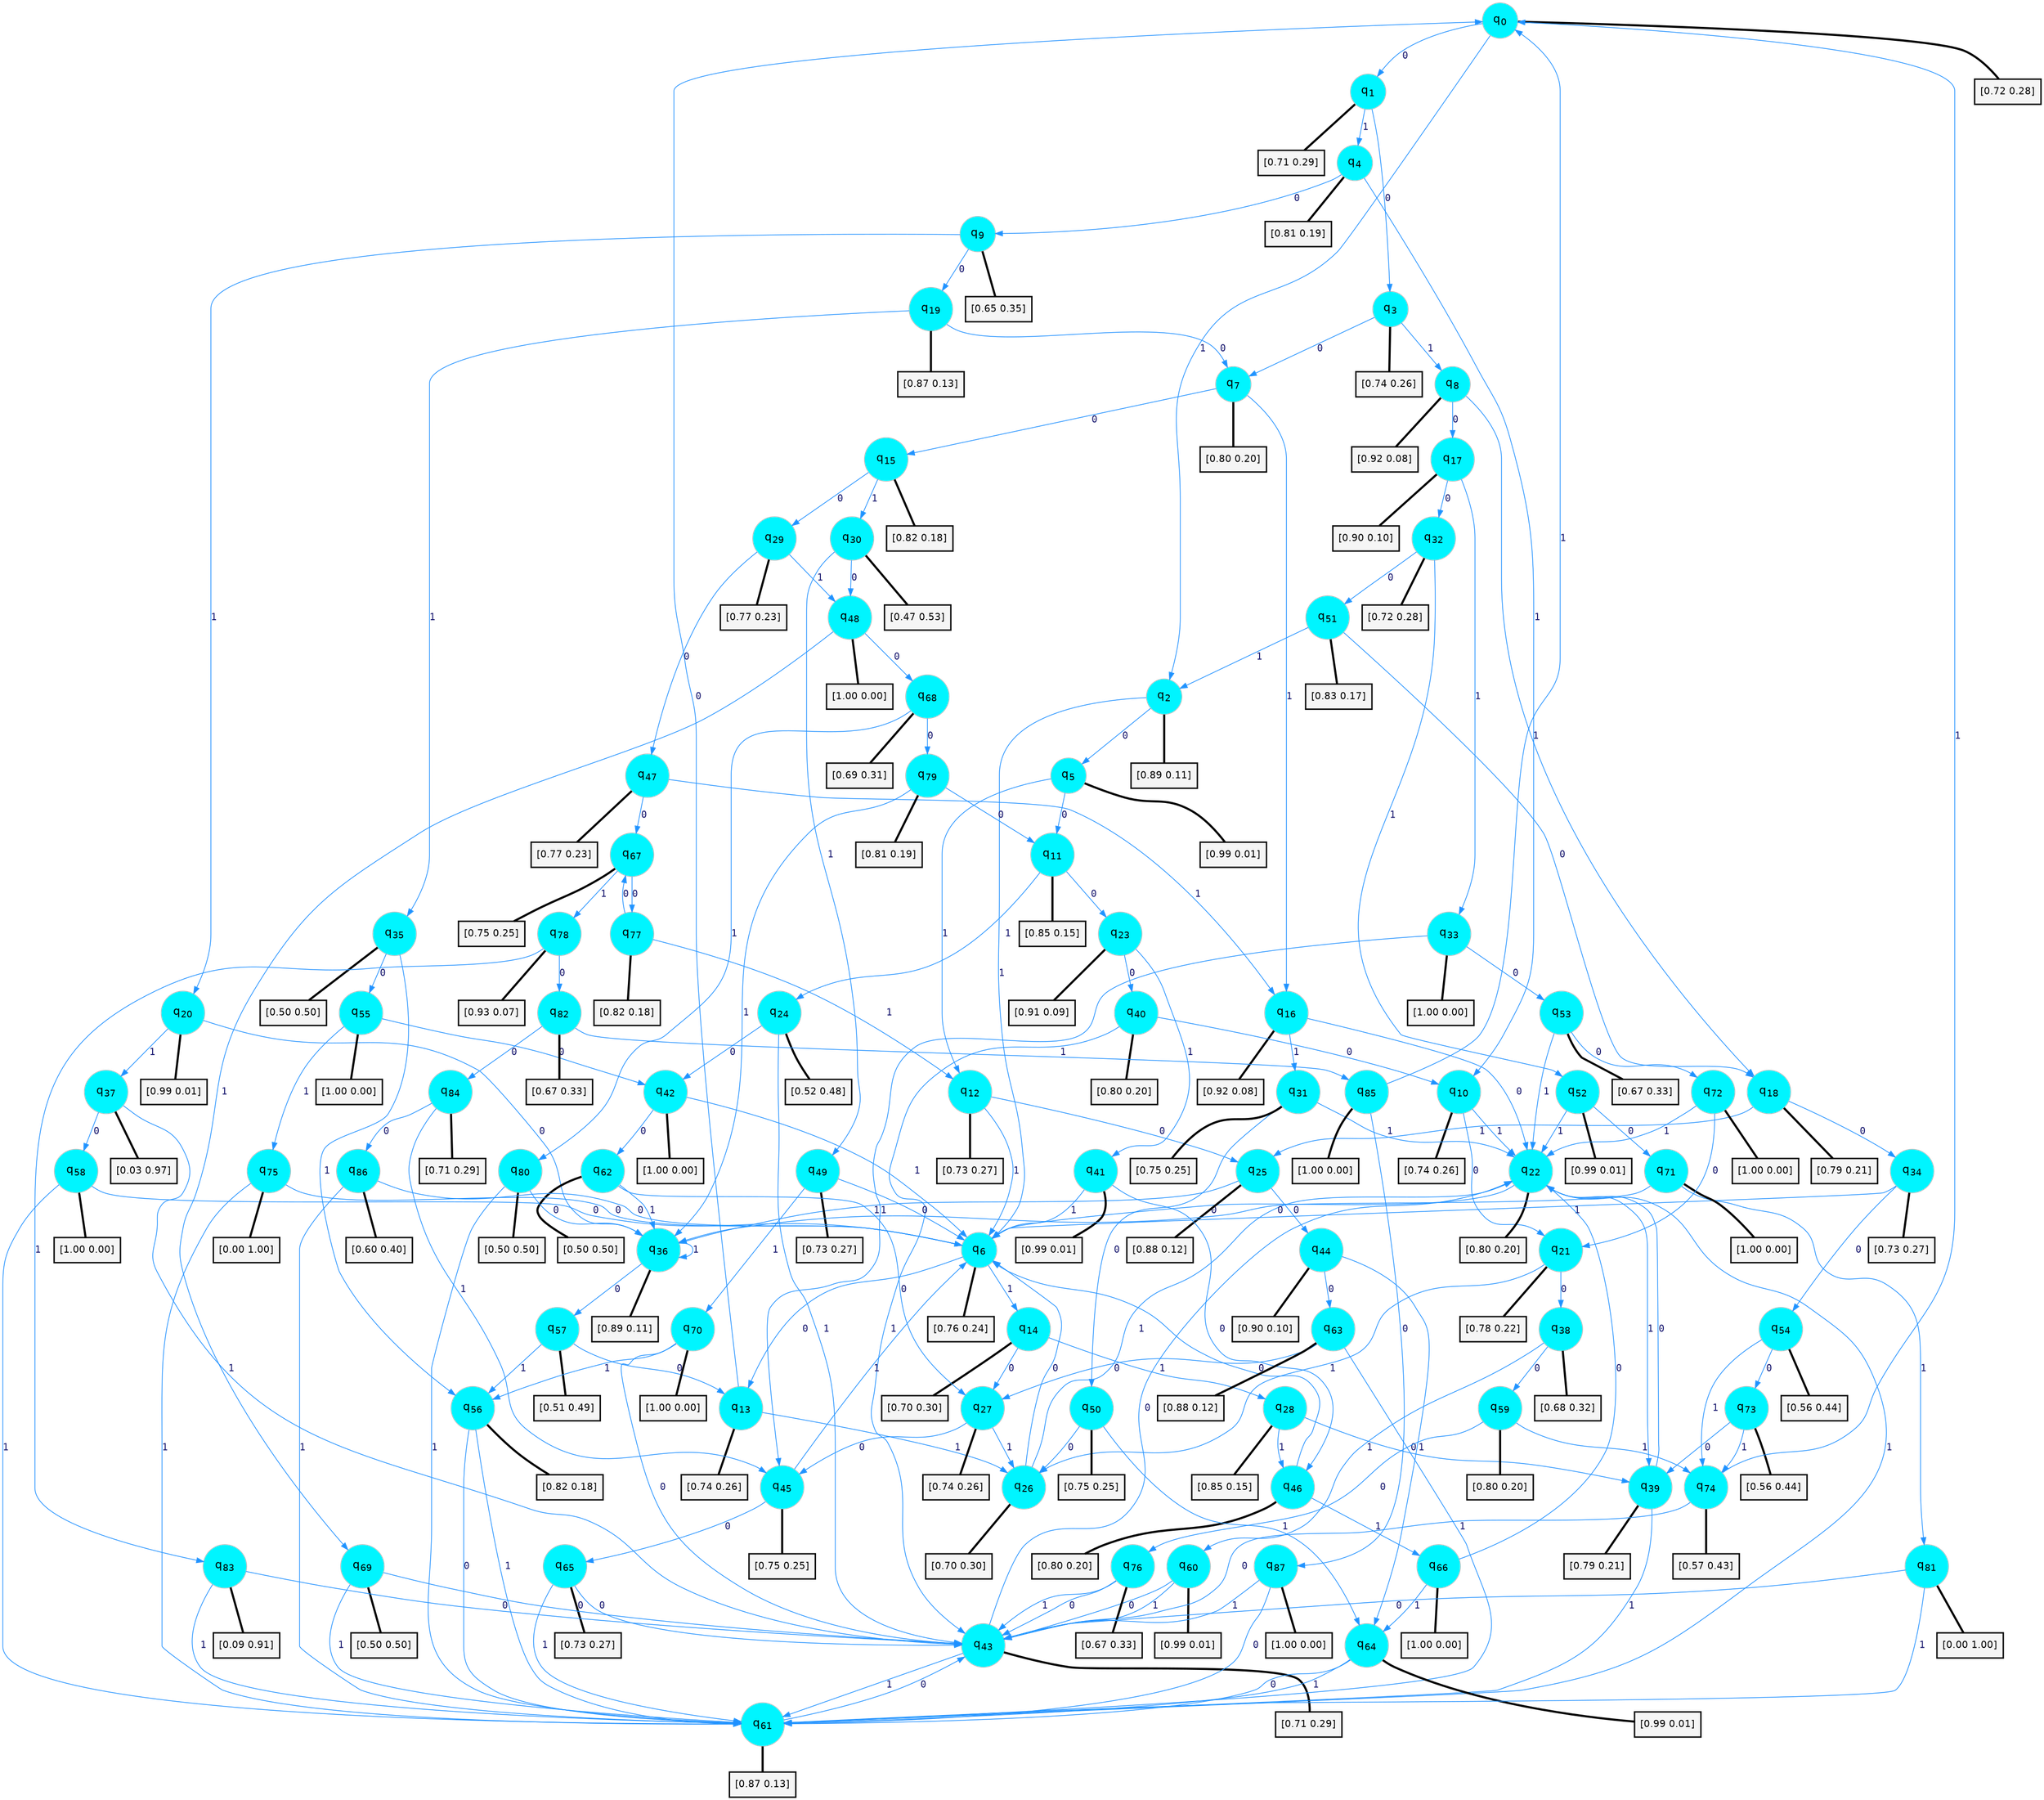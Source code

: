 digraph G {
graph [
bgcolor=transparent, dpi=300, rankdir=TD, size="40,25"];
node [
color=gray, fillcolor=turquoise1, fontcolor=black, fontname=Helvetica, fontsize=16, fontweight=bold, shape=circle, style=filled];
edge [
arrowsize=1, color=dodgerblue1, fontcolor=midnightblue, fontname=courier, fontweight=bold, penwidth=1, style=solid, weight=20];
0[label=<q<SUB>0</SUB>>];
1[label=<q<SUB>1</SUB>>];
2[label=<q<SUB>2</SUB>>];
3[label=<q<SUB>3</SUB>>];
4[label=<q<SUB>4</SUB>>];
5[label=<q<SUB>5</SUB>>];
6[label=<q<SUB>6</SUB>>];
7[label=<q<SUB>7</SUB>>];
8[label=<q<SUB>8</SUB>>];
9[label=<q<SUB>9</SUB>>];
10[label=<q<SUB>10</SUB>>];
11[label=<q<SUB>11</SUB>>];
12[label=<q<SUB>12</SUB>>];
13[label=<q<SUB>13</SUB>>];
14[label=<q<SUB>14</SUB>>];
15[label=<q<SUB>15</SUB>>];
16[label=<q<SUB>16</SUB>>];
17[label=<q<SUB>17</SUB>>];
18[label=<q<SUB>18</SUB>>];
19[label=<q<SUB>19</SUB>>];
20[label=<q<SUB>20</SUB>>];
21[label=<q<SUB>21</SUB>>];
22[label=<q<SUB>22</SUB>>];
23[label=<q<SUB>23</SUB>>];
24[label=<q<SUB>24</SUB>>];
25[label=<q<SUB>25</SUB>>];
26[label=<q<SUB>26</SUB>>];
27[label=<q<SUB>27</SUB>>];
28[label=<q<SUB>28</SUB>>];
29[label=<q<SUB>29</SUB>>];
30[label=<q<SUB>30</SUB>>];
31[label=<q<SUB>31</SUB>>];
32[label=<q<SUB>32</SUB>>];
33[label=<q<SUB>33</SUB>>];
34[label=<q<SUB>34</SUB>>];
35[label=<q<SUB>35</SUB>>];
36[label=<q<SUB>36</SUB>>];
37[label=<q<SUB>37</SUB>>];
38[label=<q<SUB>38</SUB>>];
39[label=<q<SUB>39</SUB>>];
40[label=<q<SUB>40</SUB>>];
41[label=<q<SUB>41</SUB>>];
42[label=<q<SUB>42</SUB>>];
43[label=<q<SUB>43</SUB>>];
44[label=<q<SUB>44</SUB>>];
45[label=<q<SUB>45</SUB>>];
46[label=<q<SUB>46</SUB>>];
47[label=<q<SUB>47</SUB>>];
48[label=<q<SUB>48</SUB>>];
49[label=<q<SUB>49</SUB>>];
50[label=<q<SUB>50</SUB>>];
51[label=<q<SUB>51</SUB>>];
52[label=<q<SUB>52</SUB>>];
53[label=<q<SUB>53</SUB>>];
54[label=<q<SUB>54</SUB>>];
55[label=<q<SUB>55</SUB>>];
56[label=<q<SUB>56</SUB>>];
57[label=<q<SUB>57</SUB>>];
58[label=<q<SUB>58</SUB>>];
59[label=<q<SUB>59</SUB>>];
60[label=<q<SUB>60</SUB>>];
61[label=<q<SUB>61</SUB>>];
62[label=<q<SUB>62</SUB>>];
63[label=<q<SUB>63</SUB>>];
64[label=<q<SUB>64</SUB>>];
65[label=<q<SUB>65</SUB>>];
66[label=<q<SUB>66</SUB>>];
67[label=<q<SUB>67</SUB>>];
68[label=<q<SUB>68</SUB>>];
69[label=<q<SUB>69</SUB>>];
70[label=<q<SUB>70</SUB>>];
71[label=<q<SUB>71</SUB>>];
72[label=<q<SUB>72</SUB>>];
73[label=<q<SUB>73</SUB>>];
74[label=<q<SUB>74</SUB>>];
75[label=<q<SUB>75</SUB>>];
76[label=<q<SUB>76</SUB>>];
77[label=<q<SUB>77</SUB>>];
78[label=<q<SUB>78</SUB>>];
79[label=<q<SUB>79</SUB>>];
80[label=<q<SUB>80</SUB>>];
81[label=<q<SUB>81</SUB>>];
82[label=<q<SUB>82</SUB>>];
83[label=<q<SUB>83</SUB>>];
84[label=<q<SUB>84</SUB>>];
85[label=<q<SUB>85</SUB>>];
86[label=<q<SUB>86</SUB>>];
87[label=<q<SUB>87</SUB>>];
88[label="[0.72 0.28]", shape=box,fontcolor=black, fontname=Helvetica, fontsize=14, penwidth=2, fillcolor=whitesmoke,color=black];
89[label="[0.71 0.29]", shape=box,fontcolor=black, fontname=Helvetica, fontsize=14, penwidth=2, fillcolor=whitesmoke,color=black];
90[label="[0.89 0.11]", shape=box,fontcolor=black, fontname=Helvetica, fontsize=14, penwidth=2, fillcolor=whitesmoke,color=black];
91[label="[0.74 0.26]", shape=box,fontcolor=black, fontname=Helvetica, fontsize=14, penwidth=2, fillcolor=whitesmoke,color=black];
92[label="[0.81 0.19]", shape=box,fontcolor=black, fontname=Helvetica, fontsize=14, penwidth=2, fillcolor=whitesmoke,color=black];
93[label="[0.99 0.01]", shape=box,fontcolor=black, fontname=Helvetica, fontsize=14, penwidth=2, fillcolor=whitesmoke,color=black];
94[label="[0.76 0.24]", shape=box,fontcolor=black, fontname=Helvetica, fontsize=14, penwidth=2, fillcolor=whitesmoke,color=black];
95[label="[0.80 0.20]", shape=box,fontcolor=black, fontname=Helvetica, fontsize=14, penwidth=2, fillcolor=whitesmoke,color=black];
96[label="[0.92 0.08]", shape=box,fontcolor=black, fontname=Helvetica, fontsize=14, penwidth=2, fillcolor=whitesmoke,color=black];
97[label="[0.65 0.35]", shape=box,fontcolor=black, fontname=Helvetica, fontsize=14, penwidth=2, fillcolor=whitesmoke,color=black];
98[label="[0.74 0.26]", shape=box,fontcolor=black, fontname=Helvetica, fontsize=14, penwidth=2, fillcolor=whitesmoke,color=black];
99[label="[0.85 0.15]", shape=box,fontcolor=black, fontname=Helvetica, fontsize=14, penwidth=2, fillcolor=whitesmoke,color=black];
100[label="[0.73 0.27]", shape=box,fontcolor=black, fontname=Helvetica, fontsize=14, penwidth=2, fillcolor=whitesmoke,color=black];
101[label="[0.74 0.26]", shape=box,fontcolor=black, fontname=Helvetica, fontsize=14, penwidth=2, fillcolor=whitesmoke,color=black];
102[label="[0.70 0.30]", shape=box,fontcolor=black, fontname=Helvetica, fontsize=14, penwidth=2, fillcolor=whitesmoke,color=black];
103[label="[0.82 0.18]", shape=box,fontcolor=black, fontname=Helvetica, fontsize=14, penwidth=2, fillcolor=whitesmoke,color=black];
104[label="[0.92 0.08]", shape=box,fontcolor=black, fontname=Helvetica, fontsize=14, penwidth=2, fillcolor=whitesmoke,color=black];
105[label="[0.90 0.10]", shape=box,fontcolor=black, fontname=Helvetica, fontsize=14, penwidth=2, fillcolor=whitesmoke,color=black];
106[label="[0.79 0.21]", shape=box,fontcolor=black, fontname=Helvetica, fontsize=14, penwidth=2, fillcolor=whitesmoke,color=black];
107[label="[0.87 0.13]", shape=box,fontcolor=black, fontname=Helvetica, fontsize=14, penwidth=2, fillcolor=whitesmoke,color=black];
108[label="[0.99 0.01]", shape=box,fontcolor=black, fontname=Helvetica, fontsize=14, penwidth=2, fillcolor=whitesmoke,color=black];
109[label="[0.78 0.22]", shape=box,fontcolor=black, fontname=Helvetica, fontsize=14, penwidth=2, fillcolor=whitesmoke,color=black];
110[label="[0.80 0.20]", shape=box,fontcolor=black, fontname=Helvetica, fontsize=14, penwidth=2, fillcolor=whitesmoke,color=black];
111[label="[0.91 0.09]", shape=box,fontcolor=black, fontname=Helvetica, fontsize=14, penwidth=2, fillcolor=whitesmoke,color=black];
112[label="[0.52 0.48]", shape=box,fontcolor=black, fontname=Helvetica, fontsize=14, penwidth=2, fillcolor=whitesmoke,color=black];
113[label="[0.88 0.12]", shape=box,fontcolor=black, fontname=Helvetica, fontsize=14, penwidth=2, fillcolor=whitesmoke,color=black];
114[label="[0.70 0.30]", shape=box,fontcolor=black, fontname=Helvetica, fontsize=14, penwidth=2, fillcolor=whitesmoke,color=black];
115[label="[0.74 0.26]", shape=box,fontcolor=black, fontname=Helvetica, fontsize=14, penwidth=2, fillcolor=whitesmoke,color=black];
116[label="[0.85 0.15]", shape=box,fontcolor=black, fontname=Helvetica, fontsize=14, penwidth=2, fillcolor=whitesmoke,color=black];
117[label="[0.77 0.23]", shape=box,fontcolor=black, fontname=Helvetica, fontsize=14, penwidth=2, fillcolor=whitesmoke,color=black];
118[label="[0.47 0.53]", shape=box,fontcolor=black, fontname=Helvetica, fontsize=14, penwidth=2, fillcolor=whitesmoke,color=black];
119[label="[0.75 0.25]", shape=box,fontcolor=black, fontname=Helvetica, fontsize=14, penwidth=2, fillcolor=whitesmoke,color=black];
120[label="[0.72 0.28]", shape=box,fontcolor=black, fontname=Helvetica, fontsize=14, penwidth=2, fillcolor=whitesmoke,color=black];
121[label="[1.00 0.00]", shape=box,fontcolor=black, fontname=Helvetica, fontsize=14, penwidth=2, fillcolor=whitesmoke,color=black];
122[label="[0.73 0.27]", shape=box,fontcolor=black, fontname=Helvetica, fontsize=14, penwidth=2, fillcolor=whitesmoke,color=black];
123[label="[0.50 0.50]", shape=box,fontcolor=black, fontname=Helvetica, fontsize=14, penwidth=2, fillcolor=whitesmoke,color=black];
124[label="[0.89 0.11]", shape=box,fontcolor=black, fontname=Helvetica, fontsize=14, penwidth=2, fillcolor=whitesmoke,color=black];
125[label="[0.03 0.97]", shape=box,fontcolor=black, fontname=Helvetica, fontsize=14, penwidth=2, fillcolor=whitesmoke,color=black];
126[label="[0.68 0.32]", shape=box,fontcolor=black, fontname=Helvetica, fontsize=14, penwidth=2, fillcolor=whitesmoke,color=black];
127[label="[0.79 0.21]", shape=box,fontcolor=black, fontname=Helvetica, fontsize=14, penwidth=2, fillcolor=whitesmoke,color=black];
128[label="[0.80 0.20]", shape=box,fontcolor=black, fontname=Helvetica, fontsize=14, penwidth=2, fillcolor=whitesmoke,color=black];
129[label="[0.99 0.01]", shape=box,fontcolor=black, fontname=Helvetica, fontsize=14, penwidth=2, fillcolor=whitesmoke,color=black];
130[label="[1.00 0.00]", shape=box,fontcolor=black, fontname=Helvetica, fontsize=14, penwidth=2, fillcolor=whitesmoke,color=black];
131[label="[0.71 0.29]", shape=box,fontcolor=black, fontname=Helvetica, fontsize=14, penwidth=2, fillcolor=whitesmoke,color=black];
132[label="[0.90 0.10]", shape=box,fontcolor=black, fontname=Helvetica, fontsize=14, penwidth=2, fillcolor=whitesmoke,color=black];
133[label="[0.75 0.25]", shape=box,fontcolor=black, fontname=Helvetica, fontsize=14, penwidth=2, fillcolor=whitesmoke,color=black];
134[label="[0.80 0.20]", shape=box,fontcolor=black, fontname=Helvetica, fontsize=14, penwidth=2, fillcolor=whitesmoke,color=black];
135[label="[0.77 0.23]", shape=box,fontcolor=black, fontname=Helvetica, fontsize=14, penwidth=2, fillcolor=whitesmoke,color=black];
136[label="[1.00 0.00]", shape=box,fontcolor=black, fontname=Helvetica, fontsize=14, penwidth=2, fillcolor=whitesmoke,color=black];
137[label="[0.73 0.27]", shape=box,fontcolor=black, fontname=Helvetica, fontsize=14, penwidth=2, fillcolor=whitesmoke,color=black];
138[label="[0.75 0.25]", shape=box,fontcolor=black, fontname=Helvetica, fontsize=14, penwidth=2, fillcolor=whitesmoke,color=black];
139[label="[0.83 0.17]", shape=box,fontcolor=black, fontname=Helvetica, fontsize=14, penwidth=2, fillcolor=whitesmoke,color=black];
140[label="[0.99 0.01]", shape=box,fontcolor=black, fontname=Helvetica, fontsize=14, penwidth=2, fillcolor=whitesmoke,color=black];
141[label="[0.67 0.33]", shape=box,fontcolor=black, fontname=Helvetica, fontsize=14, penwidth=2, fillcolor=whitesmoke,color=black];
142[label="[0.56 0.44]", shape=box,fontcolor=black, fontname=Helvetica, fontsize=14, penwidth=2, fillcolor=whitesmoke,color=black];
143[label="[1.00 0.00]", shape=box,fontcolor=black, fontname=Helvetica, fontsize=14, penwidth=2, fillcolor=whitesmoke,color=black];
144[label="[0.82 0.18]", shape=box,fontcolor=black, fontname=Helvetica, fontsize=14, penwidth=2, fillcolor=whitesmoke,color=black];
145[label="[0.51 0.49]", shape=box,fontcolor=black, fontname=Helvetica, fontsize=14, penwidth=2, fillcolor=whitesmoke,color=black];
146[label="[1.00 0.00]", shape=box,fontcolor=black, fontname=Helvetica, fontsize=14, penwidth=2, fillcolor=whitesmoke,color=black];
147[label="[0.80 0.20]", shape=box,fontcolor=black, fontname=Helvetica, fontsize=14, penwidth=2, fillcolor=whitesmoke,color=black];
148[label="[0.99 0.01]", shape=box,fontcolor=black, fontname=Helvetica, fontsize=14, penwidth=2, fillcolor=whitesmoke,color=black];
149[label="[0.87 0.13]", shape=box,fontcolor=black, fontname=Helvetica, fontsize=14, penwidth=2, fillcolor=whitesmoke,color=black];
150[label="[0.50 0.50]", shape=box,fontcolor=black, fontname=Helvetica, fontsize=14, penwidth=2, fillcolor=whitesmoke,color=black];
151[label="[0.88 0.12]", shape=box,fontcolor=black, fontname=Helvetica, fontsize=14, penwidth=2, fillcolor=whitesmoke,color=black];
152[label="[0.99 0.01]", shape=box,fontcolor=black, fontname=Helvetica, fontsize=14, penwidth=2, fillcolor=whitesmoke,color=black];
153[label="[0.73 0.27]", shape=box,fontcolor=black, fontname=Helvetica, fontsize=14, penwidth=2, fillcolor=whitesmoke,color=black];
154[label="[1.00 0.00]", shape=box,fontcolor=black, fontname=Helvetica, fontsize=14, penwidth=2, fillcolor=whitesmoke,color=black];
155[label="[0.75 0.25]", shape=box,fontcolor=black, fontname=Helvetica, fontsize=14, penwidth=2, fillcolor=whitesmoke,color=black];
156[label="[0.69 0.31]", shape=box,fontcolor=black, fontname=Helvetica, fontsize=14, penwidth=2, fillcolor=whitesmoke,color=black];
157[label="[0.50 0.50]", shape=box,fontcolor=black, fontname=Helvetica, fontsize=14, penwidth=2, fillcolor=whitesmoke,color=black];
158[label="[1.00 0.00]", shape=box,fontcolor=black, fontname=Helvetica, fontsize=14, penwidth=2, fillcolor=whitesmoke,color=black];
159[label="[1.00 0.00]", shape=box,fontcolor=black, fontname=Helvetica, fontsize=14, penwidth=2, fillcolor=whitesmoke,color=black];
160[label="[1.00 0.00]", shape=box,fontcolor=black, fontname=Helvetica, fontsize=14, penwidth=2, fillcolor=whitesmoke,color=black];
161[label="[0.56 0.44]", shape=box,fontcolor=black, fontname=Helvetica, fontsize=14, penwidth=2, fillcolor=whitesmoke,color=black];
162[label="[0.57 0.43]", shape=box,fontcolor=black, fontname=Helvetica, fontsize=14, penwidth=2, fillcolor=whitesmoke,color=black];
163[label="[0.00 1.00]", shape=box,fontcolor=black, fontname=Helvetica, fontsize=14, penwidth=2, fillcolor=whitesmoke,color=black];
164[label="[0.67 0.33]", shape=box,fontcolor=black, fontname=Helvetica, fontsize=14, penwidth=2, fillcolor=whitesmoke,color=black];
165[label="[0.82 0.18]", shape=box,fontcolor=black, fontname=Helvetica, fontsize=14, penwidth=2, fillcolor=whitesmoke,color=black];
166[label="[0.93 0.07]", shape=box,fontcolor=black, fontname=Helvetica, fontsize=14, penwidth=2, fillcolor=whitesmoke,color=black];
167[label="[0.81 0.19]", shape=box,fontcolor=black, fontname=Helvetica, fontsize=14, penwidth=2, fillcolor=whitesmoke,color=black];
168[label="[0.50 0.50]", shape=box,fontcolor=black, fontname=Helvetica, fontsize=14, penwidth=2, fillcolor=whitesmoke,color=black];
169[label="[0.00 1.00]", shape=box,fontcolor=black, fontname=Helvetica, fontsize=14, penwidth=2, fillcolor=whitesmoke,color=black];
170[label="[0.67 0.33]", shape=box,fontcolor=black, fontname=Helvetica, fontsize=14, penwidth=2, fillcolor=whitesmoke,color=black];
171[label="[0.09 0.91]", shape=box,fontcolor=black, fontname=Helvetica, fontsize=14, penwidth=2, fillcolor=whitesmoke,color=black];
172[label="[0.71 0.29]", shape=box,fontcolor=black, fontname=Helvetica, fontsize=14, penwidth=2, fillcolor=whitesmoke,color=black];
173[label="[1.00 0.00]", shape=box,fontcolor=black, fontname=Helvetica, fontsize=14, penwidth=2, fillcolor=whitesmoke,color=black];
174[label="[0.60 0.40]", shape=box,fontcolor=black, fontname=Helvetica, fontsize=14, penwidth=2, fillcolor=whitesmoke,color=black];
175[label="[1.00 0.00]", shape=box,fontcolor=black, fontname=Helvetica, fontsize=14, penwidth=2, fillcolor=whitesmoke,color=black];
0->1 [label=0];
0->2 [label=1];
0->88 [arrowhead=none, penwidth=3,color=black];
1->3 [label=0];
1->4 [label=1];
1->89 [arrowhead=none, penwidth=3,color=black];
2->5 [label=0];
2->6 [label=1];
2->90 [arrowhead=none, penwidth=3,color=black];
3->7 [label=0];
3->8 [label=1];
3->91 [arrowhead=none, penwidth=3,color=black];
4->9 [label=0];
4->10 [label=1];
4->92 [arrowhead=none, penwidth=3,color=black];
5->11 [label=0];
5->12 [label=1];
5->93 [arrowhead=none, penwidth=3,color=black];
6->13 [label=0];
6->14 [label=1];
6->94 [arrowhead=none, penwidth=3,color=black];
7->15 [label=0];
7->16 [label=1];
7->95 [arrowhead=none, penwidth=3,color=black];
8->17 [label=0];
8->18 [label=1];
8->96 [arrowhead=none, penwidth=3,color=black];
9->19 [label=0];
9->20 [label=1];
9->97 [arrowhead=none, penwidth=3,color=black];
10->21 [label=0];
10->22 [label=1];
10->98 [arrowhead=none, penwidth=3,color=black];
11->23 [label=0];
11->24 [label=1];
11->99 [arrowhead=none, penwidth=3,color=black];
12->25 [label=0];
12->6 [label=1];
12->100 [arrowhead=none, penwidth=3,color=black];
13->0 [label=0];
13->26 [label=1];
13->101 [arrowhead=none, penwidth=3,color=black];
14->27 [label=0];
14->28 [label=1];
14->102 [arrowhead=none, penwidth=3,color=black];
15->29 [label=0];
15->30 [label=1];
15->103 [arrowhead=none, penwidth=3,color=black];
16->22 [label=0];
16->31 [label=1];
16->104 [arrowhead=none, penwidth=3,color=black];
17->32 [label=0];
17->33 [label=1];
17->105 [arrowhead=none, penwidth=3,color=black];
18->34 [label=0];
18->25 [label=1];
18->106 [arrowhead=none, penwidth=3,color=black];
19->7 [label=0];
19->35 [label=1];
19->107 [arrowhead=none, penwidth=3,color=black];
20->36 [label=0];
20->37 [label=1];
20->108 [arrowhead=none, penwidth=3,color=black];
21->38 [label=0];
21->26 [label=1];
21->109 [arrowhead=none, penwidth=3,color=black];
22->6 [label=0];
22->39 [label=1];
22->110 [arrowhead=none, penwidth=3,color=black];
23->40 [label=0];
23->41 [label=1];
23->111 [arrowhead=none, penwidth=3,color=black];
24->42 [label=0];
24->43 [label=1];
24->112 [arrowhead=none, penwidth=3,color=black];
25->44 [label=0];
25->36 [label=1];
25->113 [arrowhead=none, penwidth=3,color=black];
26->6 [label=0];
26->22 [label=1];
26->114 [arrowhead=none, penwidth=3,color=black];
27->45 [label=0];
27->26 [label=1];
27->115 [arrowhead=none, penwidth=3,color=black];
28->39 [label=0];
28->46 [label=1];
28->116 [arrowhead=none, penwidth=3,color=black];
29->47 [label=0];
29->48 [label=1];
29->117 [arrowhead=none, penwidth=3,color=black];
30->48 [label=0];
30->49 [label=1];
30->118 [arrowhead=none, penwidth=3,color=black];
31->50 [label=0];
31->22 [label=1];
31->119 [arrowhead=none, penwidth=3,color=black];
32->51 [label=0];
32->52 [label=1];
32->120 [arrowhead=none, penwidth=3,color=black];
33->53 [label=0];
33->45 [label=1];
33->121 [arrowhead=none, penwidth=3,color=black];
34->54 [label=0];
34->6 [label=1];
34->122 [arrowhead=none, penwidth=3,color=black];
35->55 [label=0];
35->56 [label=1];
35->123 [arrowhead=none, penwidth=3,color=black];
36->57 [label=0];
36->36 [label=1];
36->124 [arrowhead=none, penwidth=3,color=black];
37->58 [label=0];
37->43 [label=1];
37->125 [arrowhead=none, penwidth=3,color=black];
38->59 [label=0];
38->60 [label=1];
38->126 [arrowhead=none, penwidth=3,color=black];
39->22 [label=0];
39->61 [label=1];
39->127 [arrowhead=none, penwidth=3,color=black];
40->10 [label=0];
40->43 [label=1];
40->128 [arrowhead=none, penwidth=3,color=black];
41->46 [label=0];
41->6 [label=1];
41->129 [arrowhead=none, penwidth=3,color=black];
42->62 [label=0];
42->6 [label=1];
42->130 [arrowhead=none, penwidth=3,color=black];
43->22 [label=0];
43->61 [label=1];
43->131 [arrowhead=none, penwidth=3,color=black];
44->63 [label=0];
44->64 [label=1];
44->132 [arrowhead=none, penwidth=3,color=black];
45->65 [label=0];
45->6 [label=1];
45->133 [arrowhead=none, penwidth=3,color=black];
46->6 [label=0];
46->66 [label=1];
46->134 [arrowhead=none, penwidth=3,color=black];
47->67 [label=0];
47->16 [label=1];
47->135 [arrowhead=none, penwidth=3,color=black];
48->68 [label=0];
48->69 [label=1];
48->136 [arrowhead=none, penwidth=3,color=black];
49->6 [label=0];
49->70 [label=1];
49->137 [arrowhead=none, penwidth=3,color=black];
50->26 [label=0];
50->64 [label=1];
50->138 [arrowhead=none, penwidth=3,color=black];
51->18 [label=0];
51->2 [label=1];
51->139 [arrowhead=none, penwidth=3,color=black];
52->71 [label=0];
52->22 [label=1];
52->140 [arrowhead=none, penwidth=3,color=black];
53->72 [label=0];
53->22 [label=1];
53->141 [arrowhead=none, penwidth=3,color=black];
54->73 [label=0];
54->74 [label=1];
54->142 [arrowhead=none, penwidth=3,color=black];
55->42 [label=0];
55->75 [label=1];
55->143 [arrowhead=none, penwidth=3,color=black];
56->61 [label=0];
56->61 [label=1];
56->144 [arrowhead=none, penwidth=3,color=black];
57->13 [label=0];
57->56 [label=1];
57->145 [arrowhead=none, penwidth=3,color=black];
58->6 [label=0];
58->61 [label=1];
58->146 [arrowhead=none, penwidth=3,color=black];
59->76 [label=0];
59->74 [label=1];
59->147 [arrowhead=none, penwidth=3,color=black];
60->43 [label=0];
60->43 [label=1];
60->148 [arrowhead=none, penwidth=3,color=black];
61->43 [label=0];
61->22 [label=1];
61->149 [arrowhead=none, penwidth=3,color=black];
62->27 [label=0];
62->36 [label=1];
62->150 [arrowhead=none, penwidth=3,color=black];
63->27 [label=0];
63->61 [label=1];
63->151 [arrowhead=none, penwidth=3,color=black];
64->61 [label=0];
64->61 [label=1];
64->152 [arrowhead=none, penwidth=3,color=black];
65->43 [label=0];
65->61 [label=1];
65->153 [arrowhead=none, penwidth=3,color=black];
66->22 [label=0];
66->64 [label=1];
66->154 [arrowhead=none, penwidth=3,color=black];
67->77 [label=0];
67->78 [label=1];
67->155 [arrowhead=none, penwidth=3,color=black];
68->79 [label=0];
68->80 [label=1];
68->156 [arrowhead=none, penwidth=3,color=black];
69->43 [label=0];
69->61 [label=1];
69->157 [arrowhead=none, penwidth=3,color=black];
70->43 [label=0];
70->56 [label=1];
70->158 [arrowhead=none, penwidth=3,color=black];
71->36 [label=0];
71->81 [label=1];
71->159 [arrowhead=none, penwidth=3,color=black];
72->21 [label=0];
72->22 [label=1];
72->160 [arrowhead=none, penwidth=3,color=black];
73->39 [label=0];
73->74 [label=1];
73->161 [arrowhead=none, penwidth=3,color=black];
74->43 [label=0];
74->0 [label=1];
74->162 [arrowhead=none, penwidth=3,color=black];
75->6 [label=0];
75->61 [label=1];
75->163 [arrowhead=none, penwidth=3,color=black];
76->43 [label=0];
76->43 [label=1];
76->164 [arrowhead=none, penwidth=3,color=black];
77->67 [label=0];
77->12 [label=1];
77->165 [arrowhead=none, penwidth=3,color=black];
78->82 [label=0];
78->83 [label=1];
78->166 [arrowhead=none, penwidth=3,color=black];
79->11 [label=0];
79->36 [label=1];
79->167 [arrowhead=none, penwidth=3,color=black];
80->36 [label=0];
80->61 [label=1];
80->168 [arrowhead=none, penwidth=3,color=black];
81->43 [label=0];
81->61 [label=1];
81->169 [arrowhead=none, penwidth=3,color=black];
82->84 [label=0];
82->85 [label=1];
82->170 [arrowhead=none, penwidth=3,color=black];
83->43 [label=0];
83->61 [label=1];
83->171 [arrowhead=none, penwidth=3,color=black];
84->86 [label=0];
84->45 [label=1];
84->172 [arrowhead=none, penwidth=3,color=black];
85->87 [label=0];
85->0 [label=1];
85->173 [arrowhead=none, penwidth=3,color=black];
86->6 [label=0];
86->61 [label=1];
86->174 [arrowhead=none, penwidth=3,color=black];
87->61 [label=0];
87->43 [label=1];
87->175 [arrowhead=none, penwidth=3,color=black];
}
